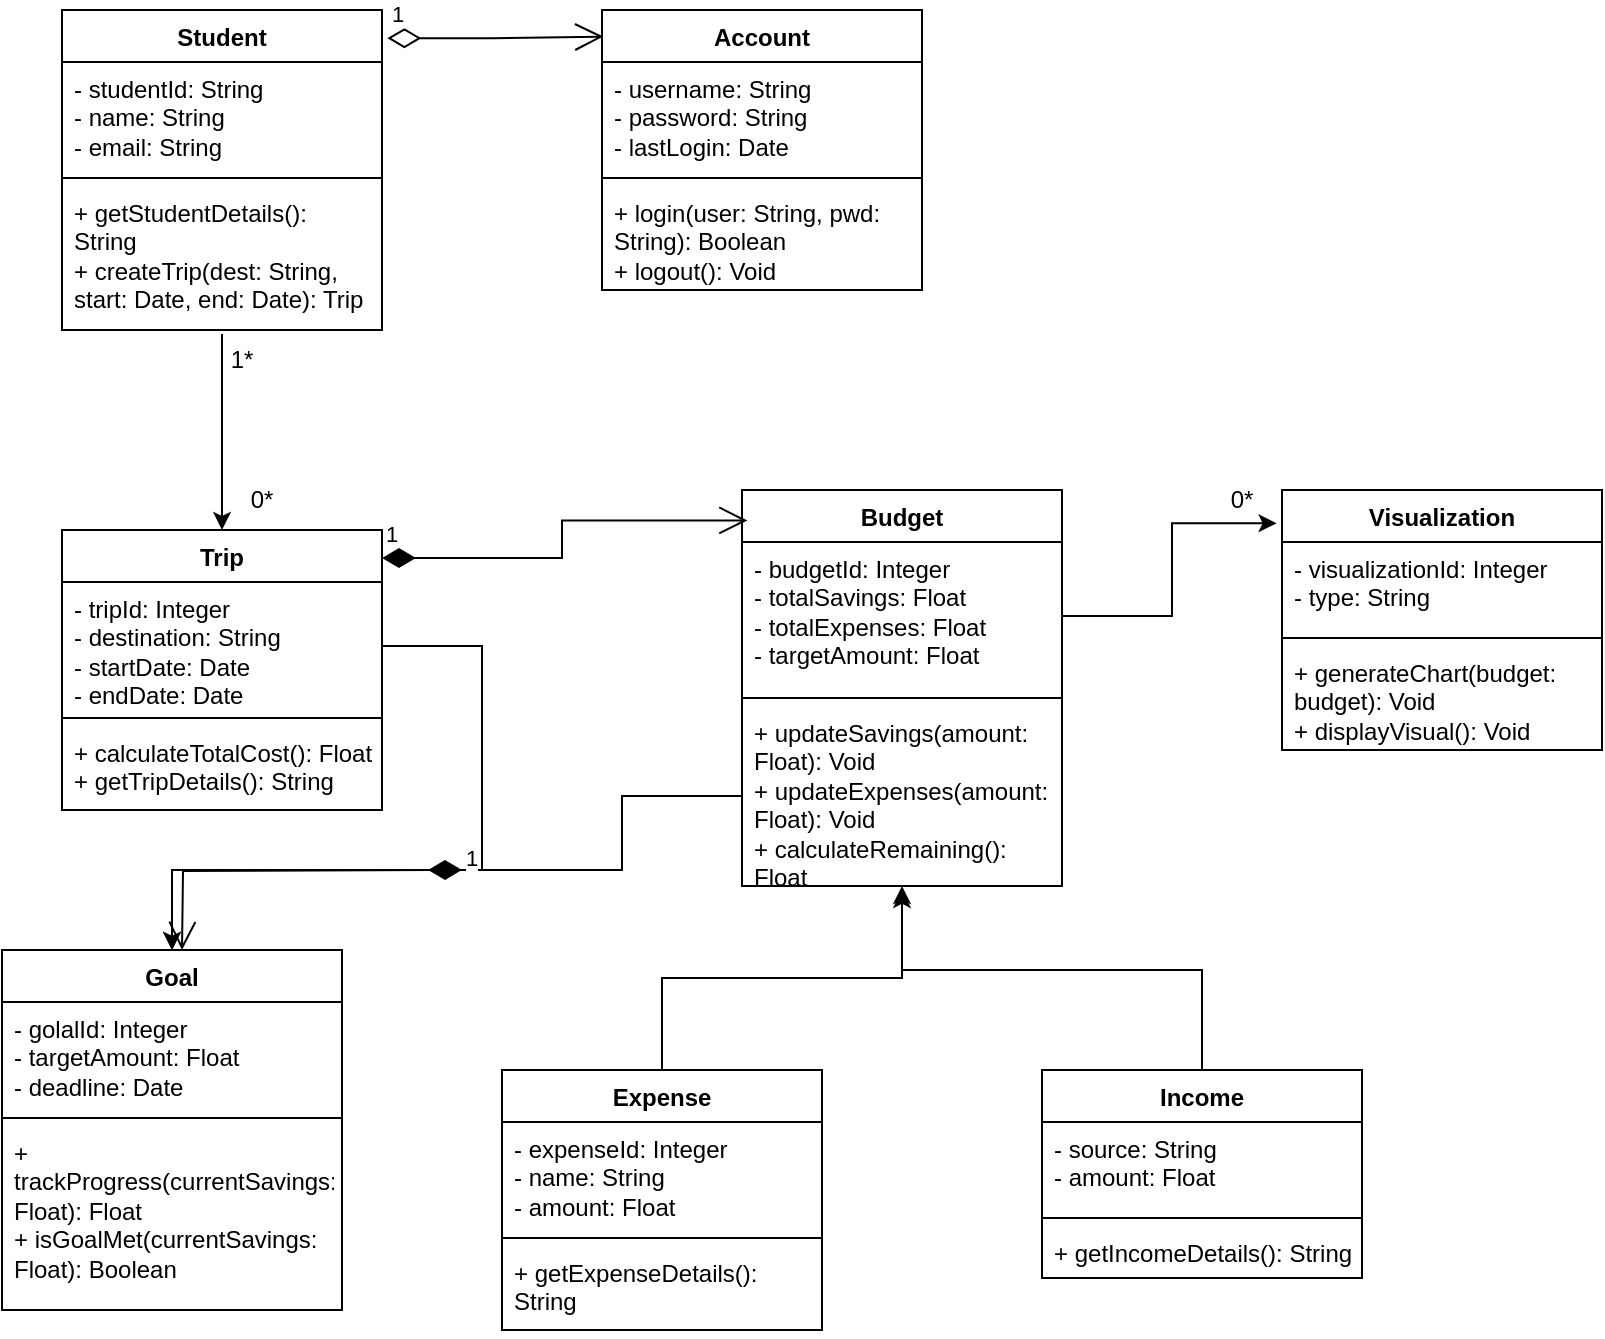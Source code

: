 <mxfile version="26.0.16">
  <diagram name="Page-1" id="pqDUbscbcTDJpQc4FVh2">
    <mxGraphModel dx="1248" dy="1692" grid="1" gridSize="10" guides="1" tooltips="1" connect="1" arrows="1" fold="1" page="1" pageScale="1" pageWidth="1700" pageHeight="1100" math="0" shadow="0">
      <root>
        <mxCell id="0" />
        <mxCell id="1" parent="0" />
        <mxCell id="7lal7NCwSUzoXwU2x8ZH-39" style="edgeStyle=orthogonalEdgeStyle;rounded=0;orthogonalLoop=1;jettySize=auto;html=1;exitX=0.5;exitY=1.028;exitDx=0;exitDy=0;entryX=0.5;entryY=0;entryDx=0;entryDy=0;exitPerimeter=0;" edge="1" parent="1" source="7lal7NCwSUzoXwU2x8ZH-4" target="7lal7NCwSUzoXwU2x8ZH-9">
          <mxGeometry relative="1" as="geometry">
            <Array as="points">
              <mxPoint x="280" y="120" />
              <mxPoint x="280" y="120" />
            </Array>
          </mxGeometry>
        </mxCell>
        <mxCell id="7lal7NCwSUzoXwU2x8ZH-1" value="Student" style="swimlane;fontStyle=1;align=center;verticalAlign=top;childLayout=stackLayout;horizontal=1;startSize=26;horizontalStack=0;resizeParent=1;resizeParentMax=0;resizeLast=0;collapsible=1;marginBottom=0;whiteSpace=wrap;html=1;" vertex="1" parent="1">
          <mxGeometry x="200" y="-70" width="160" height="160" as="geometry" />
        </mxCell>
        <mxCell id="7lal7NCwSUzoXwU2x8ZH-2" value="- studentId: String&lt;div&gt;- name: String&lt;/div&gt;&lt;div&gt;- email: String&lt;/div&gt;" style="text;strokeColor=none;fillColor=none;align=left;verticalAlign=top;spacingLeft=4;spacingRight=4;overflow=hidden;rotatable=0;points=[[0,0.5],[1,0.5]];portConstraint=eastwest;whiteSpace=wrap;html=1;" vertex="1" parent="7lal7NCwSUzoXwU2x8ZH-1">
          <mxGeometry y="26" width="160" height="54" as="geometry" />
        </mxCell>
        <mxCell id="7lal7NCwSUzoXwU2x8ZH-3" value="" style="line;strokeWidth=1;fillColor=none;align=left;verticalAlign=middle;spacingTop=-1;spacingLeft=3;spacingRight=3;rotatable=0;labelPosition=right;points=[];portConstraint=eastwest;strokeColor=inherit;" vertex="1" parent="7lal7NCwSUzoXwU2x8ZH-1">
          <mxGeometry y="80" width="160" height="8" as="geometry" />
        </mxCell>
        <mxCell id="7lal7NCwSUzoXwU2x8ZH-4" value="+ getStudentDetails(): String&lt;div&gt;+ createTrip(dest: String, start: Date, end: Date): Trip&lt;/div&gt;" style="text;strokeColor=none;fillColor=none;align=left;verticalAlign=top;spacingLeft=4;spacingRight=4;overflow=hidden;rotatable=0;points=[[0,0.5],[1,0.5]];portConstraint=eastwest;whiteSpace=wrap;html=1;" vertex="1" parent="7lal7NCwSUzoXwU2x8ZH-1">
          <mxGeometry y="88" width="160" height="72" as="geometry" />
        </mxCell>
        <mxCell id="7lal7NCwSUzoXwU2x8ZH-5" value="Account" style="swimlane;fontStyle=1;align=center;verticalAlign=top;childLayout=stackLayout;horizontal=1;startSize=26;horizontalStack=0;resizeParent=1;resizeParentMax=0;resizeLast=0;collapsible=1;marginBottom=0;whiteSpace=wrap;html=1;" vertex="1" parent="1">
          <mxGeometry x="470" y="-70" width="160" height="140" as="geometry" />
        </mxCell>
        <mxCell id="7lal7NCwSUzoXwU2x8ZH-6" value="- username: String&lt;div&gt;- password: String&lt;/div&gt;&lt;div&gt;- lastLogin: Date&lt;/div&gt;" style="text;strokeColor=none;fillColor=none;align=left;verticalAlign=top;spacingLeft=4;spacingRight=4;overflow=hidden;rotatable=0;points=[[0,0.5],[1,0.5]];portConstraint=eastwest;whiteSpace=wrap;html=1;" vertex="1" parent="7lal7NCwSUzoXwU2x8ZH-5">
          <mxGeometry y="26" width="160" height="54" as="geometry" />
        </mxCell>
        <mxCell id="7lal7NCwSUzoXwU2x8ZH-7" value="" style="line;strokeWidth=1;fillColor=none;align=left;verticalAlign=middle;spacingTop=-1;spacingLeft=3;spacingRight=3;rotatable=0;labelPosition=right;points=[];portConstraint=eastwest;strokeColor=inherit;" vertex="1" parent="7lal7NCwSUzoXwU2x8ZH-5">
          <mxGeometry y="80" width="160" height="8" as="geometry" />
        </mxCell>
        <mxCell id="7lal7NCwSUzoXwU2x8ZH-8" value="+ login(user: String, pwd: String): Boolean&lt;div&gt;+ logout(): Void&lt;/div&gt;" style="text;strokeColor=none;fillColor=none;align=left;verticalAlign=top;spacingLeft=4;spacingRight=4;overflow=hidden;rotatable=0;points=[[0,0.5],[1,0.5]];portConstraint=eastwest;whiteSpace=wrap;html=1;" vertex="1" parent="7lal7NCwSUzoXwU2x8ZH-5">
          <mxGeometry y="88" width="160" height="52" as="geometry" />
        </mxCell>
        <mxCell id="7lal7NCwSUzoXwU2x8ZH-9" value="Trip" style="swimlane;fontStyle=1;align=center;verticalAlign=top;childLayout=stackLayout;horizontal=1;startSize=26;horizontalStack=0;resizeParent=1;resizeParentMax=0;resizeLast=0;collapsible=1;marginBottom=0;whiteSpace=wrap;html=1;" vertex="1" parent="1">
          <mxGeometry x="200" y="190" width="160" height="140" as="geometry" />
        </mxCell>
        <mxCell id="7lal7NCwSUzoXwU2x8ZH-10" value="- tripId: Integer&lt;div&gt;- destination: String&lt;/div&gt;&lt;div&gt;- startDate: Date&lt;/div&gt;&lt;div&gt;- endDate: Date&lt;/div&gt;" style="text;strokeColor=none;fillColor=none;align=left;verticalAlign=top;spacingLeft=4;spacingRight=4;overflow=hidden;rotatable=0;points=[[0,0.5],[1,0.5]];portConstraint=eastwest;whiteSpace=wrap;html=1;" vertex="1" parent="7lal7NCwSUzoXwU2x8ZH-9">
          <mxGeometry y="26" width="160" height="64" as="geometry" />
        </mxCell>
        <mxCell id="7lal7NCwSUzoXwU2x8ZH-11" value="" style="line;strokeWidth=1;fillColor=none;align=left;verticalAlign=middle;spacingTop=-1;spacingLeft=3;spacingRight=3;rotatable=0;labelPosition=right;points=[];portConstraint=eastwest;strokeColor=inherit;" vertex="1" parent="7lal7NCwSUzoXwU2x8ZH-9">
          <mxGeometry y="90" width="160" height="8" as="geometry" />
        </mxCell>
        <mxCell id="7lal7NCwSUzoXwU2x8ZH-12" value="+ calculateTotalCost(): Float&lt;div&gt;+ getTripDetails(): String&lt;/div&gt;" style="text;strokeColor=none;fillColor=none;align=left;verticalAlign=top;spacingLeft=4;spacingRight=4;overflow=hidden;rotatable=0;points=[[0,0.5],[1,0.5]];portConstraint=eastwest;whiteSpace=wrap;html=1;" vertex="1" parent="7lal7NCwSUzoXwU2x8ZH-9">
          <mxGeometry y="98" width="160" height="42" as="geometry" />
        </mxCell>
        <mxCell id="7lal7NCwSUzoXwU2x8ZH-13" value="Budget" style="swimlane;fontStyle=1;align=center;verticalAlign=top;childLayout=stackLayout;horizontal=1;startSize=26;horizontalStack=0;resizeParent=1;resizeParentMax=0;resizeLast=0;collapsible=1;marginBottom=0;whiteSpace=wrap;html=1;" vertex="1" parent="1">
          <mxGeometry x="540" y="170" width="160" height="198" as="geometry" />
        </mxCell>
        <mxCell id="7lal7NCwSUzoXwU2x8ZH-14" value="- budgetId: Integer&lt;div&gt;- totalSavings: Float&lt;/div&gt;&lt;div&gt;- totalExpenses: Float&lt;/div&gt;&lt;div&gt;- targetAmount: Float&lt;/div&gt;" style="text;strokeColor=none;fillColor=none;align=left;verticalAlign=top;spacingLeft=4;spacingRight=4;overflow=hidden;rotatable=0;points=[[0,0.5],[1,0.5]];portConstraint=eastwest;whiteSpace=wrap;html=1;" vertex="1" parent="7lal7NCwSUzoXwU2x8ZH-13">
          <mxGeometry y="26" width="160" height="74" as="geometry" />
        </mxCell>
        <mxCell id="7lal7NCwSUzoXwU2x8ZH-15" value="" style="line;strokeWidth=1;fillColor=none;align=left;verticalAlign=middle;spacingTop=-1;spacingLeft=3;spacingRight=3;rotatable=0;labelPosition=right;points=[];portConstraint=eastwest;strokeColor=inherit;" vertex="1" parent="7lal7NCwSUzoXwU2x8ZH-13">
          <mxGeometry y="100" width="160" height="8" as="geometry" />
        </mxCell>
        <mxCell id="7lal7NCwSUzoXwU2x8ZH-16" value="+ updateSavings(amount: Float): Void&lt;div&gt;+ updateExpenses(amount: Float): Void&lt;/div&gt;&lt;div&gt;+ calculateRemaining(): Float&lt;/div&gt;" style="text;strokeColor=none;fillColor=none;align=left;verticalAlign=top;spacingLeft=4;spacingRight=4;overflow=hidden;rotatable=0;points=[[0,0.5],[1,0.5]];portConstraint=eastwest;whiteSpace=wrap;html=1;" vertex="1" parent="7lal7NCwSUzoXwU2x8ZH-13">
          <mxGeometry y="108" width="160" height="90" as="geometry" />
        </mxCell>
        <mxCell id="7lal7NCwSUzoXwU2x8ZH-37" style="edgeStyle=orthogonalEdgeStyle;rounded=0;orthogonalLoop=1;jettySize=auto;html=1;exitX=0.5;exitY=0;exitDx=0;exitDy=0;entryX=0.5;entryY=1;entryDx=0;entryDy=0;" edge="1" parent="1" source="7lal7NCwSUzoXwU2x8ZH-17" target="7lal7NCwSUzoXwU2x8ZH-13">
          <mxGeometry relative="1" as="geometry" />
        </mxCell>
        <mxCell id="7lal7NCwSUzoXwU2x8ZH-17" value="Expense" style="swimlane;fontStyle=1;align=center;verticalAlign=top;childLayout=stackLayout;horizontal=1;startSize=26;horizontalStack=0;resizeParent=1;resizeParentMax=0;resizeLast=0;collapsible=1;marginBottom=0;whiteSpace=wrap;html=1;" vertex="1" parent="1">
          <mxGeometry x="420" y="460" width="160" height="130" as="geometry" />
        </mxCell>
        <mxCell id="7lal7NCwSUzoXwU2x8ZH-18" value="- expenseId: Integer&lt;div&gt;- name: String&lt;/div&gt;&lt;div&gt;- amount: Float&lt;/div&gt;" style="text;strokeColor=none;fillColor=none;align=left;verticalAlign=top;spacingLeft=4;spacingRight=4;overflow=hidden;rotatable=0;points=[[0,0.5],[1,0.5]];portConstraint=eastwest;whiteSpace=wrap;html=1;" vertex="1" parent="7lal7NCwSUzoXwU2x8ZH-17">
          <mxGeometry y="26" width="160" height="54" as="geometry" />
        </mxCell>
        <mxCell id="7lal7NCwSUzoXwU2x8ZH-19" value="" style="line;strokeWidth=1;fillColor=none;align=left;verticalAlign=middle;spacingTop=-1;spacingLeft=3;spacingRight=3;rotatable=0;labelPosition=right;points=[];portConstraint=eastwest;strokeColor=inherit;" vertex="1" parent="7lal7NCwSUzoXwU2x8ZH-17">
          <mxGeometry y="80" width="160" height="8" as="geometry" />
        </mxCell>
        <mxCell id="7lal7NCwSUzoXwU2x8ZH-20" value="+ getExpenseDetails(): String" style="text;strokeColor=none;fillColor=none;align=left;verticalAlign=top;spacingLeft=4;spacingRight=4;overflow=hidden;rotatable=0;points=[[0,0.5],[1,0.5]];portConstraint=eastwest;whiteSpace=wrap;html=1;" vertex="1" parent="7lal7NCwSUzoXwU2x8ZH-17">
          <mxGeometry y="88" width="160" height="42" as="geometry" />
        </mxCell>
        <mxCell id="7lal7NCwSUzoXwU2x8ZH-38" style="edgeStyle=orthogonalEdgeStyle;rounded=0;orthogonalLoop=1;jettySize=auto;html=1;exitX=0.5;exitY=0;exitDx=0;exitDy=0;entryX=0.5;entryY=1.022;entryDx=0;entryDy=0;entryPerimeter=0;" edge="1" parent="1" source="7lal7NCwSUzoXwU2x8ZH-21" target="7lal7NCwSUzoXwU2x8ZH-16">
          <mxGeometry relative="1" as="geometry">
            <mxPoint x="560" y="390" as="targetPoint" />
            <Array as="points">
              <mxPoint x="770" y="410" />
              <mxPoint x="620" y="410" />
            </Array>
          </mxGeometry>
        </mxCell>
        <mxCell id="7lal7NCwSUzoXwU2x8ZH-21" value="Income" style="swimlane;fontStyle=1;align=center;verticalAlign=top;childLayout=stackLayout;horizontal=1;startSize=26;horizontalStack=0;resizeParent=1;resizeParentMax=0;resizeLast=0;collapsible=1;marginBottom=0;whiteSpace=wrap;html=1;" vertex="1" parent="1">
          <mxGeometry x="690" y="460" width="160" height="104" as="geometry" />
        </mxCell>
        <mxCell id="7lal7NCwSUzoXwU2x8ZH-22" value="- source: String&lt;div&gt;- amount: Float&lt;/div&gt;" style="text;strokeColor=none;fillColor=none;align=left;verticalAlign=top;spacingLeft=4;spacingRight=4;overflow=hidden;rotatable=0;points=[[0,0.5],[1,0.5]];portConstraint=eastwest;whiteSpace=wrap;html=1;" vertex="1" parent="7lal7NCwSUzoXwU2x8ZH-21">
          <mxGeometry y="26" width="160" height="44" as="geometry" />
        </mxCell>
        <mxCell id="7lal7NCwSUzoXwU2x8ZH-23" value="" style="line;strokeWidth=1;fillColor=none;align=left;verticalAlign=middle;spacingTop=-1;spacingLeft=3;spacingRight=3;rotatable=0;labelPosition=right;points=[];portConstraint=eastwest;strokeColor=inherit;" vertex="1" parent="7lal7NCwSUzoXwU2x8ZH-21">
          <mxGeometry y="70" width="160" height="8" as="geometry" />
        </mxCell>
        <mxCell id="7lal7NCwSUzoXwU2x8ZH-24" value="+ getIncomeDetails(): String" style="text;strokeColor=none;fillColor=none;align=left;verticalAlign=top;spacingLeft=4;spacingRight=4;overflow=hidden;rotatable=0;points=[[0,0.5],[1,0.5]];portConstraint=eastwest;whiteSpace=wrap;html=1;" vertex="1" parent="7lal7NCwSUzoXwU2x8ZH-21">
          <mxGeometry y="78" width="160" height="26" as="geometry" />
        </mxCell>
        <mxCell id="7lal7NCwSUzoXwU2x8ZH-25" value="Goal" style="swimlane;fontStyle=1;align=center;verticalAlign=top;childLayout=stackLayout;horizontal=1;startSize=26;horizontalStack=0;resizeParent=1;resizeParentMax=0;resizeLast=0;collapsible=1;marginBottom=0;whiteSpace=wrap;html=1;" vertex="1" parent="1">
          <mxGeometry x="170" y="400" width="170" height="180" as="geometry" />
        </mxCell>
        <mxCell id="7lal7NCwSUzoXwU2x8ZH-26" value="- golalId: Integer&lt;div&gt;- targetAmount: Float&lt;/div&gt;&lt;div&gt;- deadline: Date&lt;/div&gt;" style="text;strokeColor=none;fillColor=none;align=left;verticalAlign=top;spacingLeft=4;spacingRight=4;overflow=hidden;rotatable=0;points=[[0,0.5],[1,0.5]];portConstraint=eastwest;whiteSpace=wrap;html=1;" vertex="1" parent="7lal7NCwSUzoXwU2x8ZH-25">
          <mxGeometry y="26" width="170" height="54" as="geometry" />
        </mxCell>
        <mxCell id="7lal7NCwSUzoXwU2x8ZH-27" value="" style="line;strokeWidth=1;fillColor=none;align=left;verticalAlign=middle;spacingTop=-1;spacingLeft=3;spacingRight=3;rotatable=0;labelPosition=right;points=[];portConstraint=eastwest;strokeColor=inherit;" vertex="1" parent="7lal7NCwSUzoXwU2x8ZH-25">
          <mxGeometry y="80" width="170" height="8" as="geometry" />
        </mxCell>
        <mxCell id="7lal7NCwSUzoXwU2x8ZH-28" value="+ trackProgress(currentSavings: Float): Float&lt;div&gt;+ isGoalMet(currentSavings: Float): Boolean&lt;/div&gt;" style="text;strokeColor=none;fillColor=none;align=left;verticalAlign=top;spacingLeft=4;spacingRight=4;overflow=hidden;rotatable=0;points=[[0,0.5],[1,0.5]];portConstraint=eastwest;whiteSpace=wrap;html=1;" vertex="1" parent="7lal7NCwSUzoXwU2x8ZH-25">
          <mxGeometry y="88" width="170" height="92" as="geometry" />
        </mxCell>
        <mxCell id="7lal7NCwSUzoXwU2x8ZH-29" value="Visualization" style="swimlane;fontStyle=1;align=center;verticalAlign=top;childLayout=stackLayout;horizontal=1;startSize=26;horizontalStack=0;resizeParent=1;resizeParentMax=0;resizeLast=0;collapsible=1;marginBottom=0;whiteSpace=wrap;html=1;" vertex="1" parent="1">
          <mxGeometry x="810" y="170" width="160" height="130" as="geometry" />
        </mxCell>
        <mxCell id="7lal7NCwSUzoXwU2x8ZH-30" value="- visualizationId: Integer&lt;div&gt;- type: String&lt;/div&gt;" style="text;strokeColor=none;fillColor=none;align=left;verticalAlign=top;spacingLeft=4;spacingRight=4;overflow=hidden;rotatable=0;points=[[0,0.5],[1,0.5]];portConstraint=eastwest;whiteSpace=wrap;html=1;" vertex="1" parent="7lal7NCwSUzoXwU2x8ZH-29">
          <mxGeometry y="26" width="160" height="44" as="geometry" />
        </mxCell>
        <mxCell id="7lal7NCwSUzoXwU2x8ZH-31" value="" style="line;strokeWidth=1;fillColor=none;align=left;verticalAlign=middle;spacingTop=-1;spacingLeft=3;spacingRight=3;rotatable=0;labelPosition=right;points=[];portConstraint=eastwest;strokeColor=inherit;" vertex="1" parent="7lal7NCwSUzoXwU2x8ZH-29">
          <mxGeometry y="70" width="160" height="8" as="geometry" />
        </mxCell>
        <mxCell id="7lal7NCwSUzoXwU2x8ZH-32" value="+ generateChart(budget: budget): Void&lt;div&gt;+ displayVisual(): Void&lt;/div&gt;" style="text;strokeColor=none;fillColor=none;align=left;verticalAlign=top;spacingLeft=4;spacingRight=4;overflow=hidden;rotatable=0;points=[[0,0.5],[1,0.5]];portConstraint=eastwest;whiteSpace=wrap;html=1;" vertex="1" parent="7lal7NCwSUzoXwU2x8ZH-29">
          <mxGeometry y="78" width="160" height="52" as="geometry" />
        </mxCell>
        <mxCell id="7lal7NCwSUzoXwU2x8ZH-35" value="1" style="endArrow=open;html=1;endSize=12;startArrow=diamondThin;startSize=14;startFill=0;edgeStyle=orthogonalEdgeStyle;align=left;verticalAlign=bottom;rounded=0;exitX=1.017;exitY=0.088;exitDx=0;exitDy=0;exitPerimeter=0;entryX=0.004;entryY=0.095;entryDx=0;entryDy=0;entryPerimeter=0;" edge="1" parent="1" source="7lal7NCwSUzoXwU2x8ZH-1" target="7lal7NCwSUzoXwU2x8ZH-5">
          <mxGeometry x="-1" y="3" relative="1" as="geometry">
            <mxPoint x="640" y="-70" as="sourcePoint" />
            <mxPoint x="800" y="-70" as="targetPoint" />
          </mxGeometry>
        </mxCell>
        <mxCell id="7lal7NCwSUzoXwU2x8ZH-40" value="1*" style="text;html=1;align=center;verticalAlign=middle;whiteSpace=wrap;rounded=0;" vertex="1" parent="1">
          <mxGeometry x="260" y="90" width="60" height="30" as="geometry" />
        </mxCell>
        <mxCell id="7lal7NCwSUzoXwU2x8ZH-41" value="0*" style="text;html=1;align=center;verticalAlign=middle;whiteSpace=wrap;rounded=0;" vertex="1" parent="1">
          <mxGeometry x="270" y="160" width="60" height="30" as="geometry" />
        </mxCell>
        <mxCell id="7lal7NCwSUzoXwU2x8ZH-42" value="1" style="endArrow=open;html=1;endSize=12;startArrow=diamondThin;startSize=14;startFill=1;edgeStyle=orthogonalEdgeStyle;align=left;verticalAlign=bottom;rounded=0;exitX=1;exitY=0.1;exitDx=0;exitDy=0;exitPerimeter=0;entryX=0.017;entryY=0.077;entryDx=0;entryDy=0;entryPerimeter=0;" edge="1" parent="1" source="7lal7NCwSUzoXwU2x8ZH-9" target="7lal7NCwSUzoXwU2x8ZH-13">
          <mxGeometry x="-1" y="3" relative="1" as="geometry">
            <mxPoint x="520" y="300" as="sourcePoint" />
            <mxPoint x="680" y="300" as="targetPoint" />
          </mxGeometry>
        </mxCell>
        <mxCell id="7lal7NCwSUzoXwU2x8ZH-43" style="edgeStyle=orthogonalEdgeStyle;rounded=0;orthogonalLoop=1;jettySize=auto;html=1;exitX=1;exitY=0.5;exitDx=0;exitDy=0;entryX=-0.017;entryY=0.128;entryDx=0;entryDy=0;entryPerimeter=0;" edge="1" parent="1" source="7lal7NCwSUzoXwU2x8ZH-14" target="7lal7NCwSUzoXwU2x8ZH-29">
          <mxGeometry relative="1" as="geometry" />
        </mxCell>
        <mxCell id="7lal7NCwSUzoXwU2x8ZH-44" value="0*" style="text;html=1;align=center;verticalAlign=middle;whiteSpace=wrap;rounded=0;" vertex="1" parent="1">
          <mxGeometry x="760" y="160" width="60" height="30" as="geometry" />
        </mxCell>
        <mxCell id="7lal7NCwSUzoXwU2x8ZH-45" style="edgeStyle=orthogonalEdgeStyle;rounded=0;orthogonalLoop=1;jettySize=auto;html=1;exitX=0;exitY=0.5;exitDx=0;exitDy=0;entryX=0.5;entryY=0;entryDx=0;entryDy=0;" edge="1" parent="1" source="7lal7NCwSUzoXwU2x8ZH-16" target="7lal7NCwSUzoXwU2x8ZH-25">
          <mxGeometry relative="1" as="geometry">
            <Array as="points">
              <mxPoint x="480" y="323" />
              <mxPoint x="480" y="360" />
              <mxPoint x="255" y="360" />
            </Array>
          </mxGeometry>
        </mxCell>
        <mxCell id="7lal7NCwSUzoXwU2x8ZH-46" style="edgeStyle=orthogonalEdgeStyle;rounded=0;orthogonalLoop=1;jettySize=auto;html=1;exitX=1;exitY=0.5;exitDx=0;exitDy=0;entryX=0.5;entryY=0;entryDx=0;entryDy=0;" edge="1" parent="1" source="7lal7NCwSUzoXwU2x8ZH-10" target="7lal7NCwSUzoXwU2x8ZH-25">
          <mxGeometry relative="1" as="geometry">
            <Array as="points">
              <mxPoint x="410" y="248" />
              <mxPoint x="410" y="360" />
              <mxPoint x="255" y="360" />
            </Array>
          </mxGeometry>
        </mxCell>
        <mxCell id="7lal7NCwSUzoXwU2x8ZH-47" value="1" style="endArrow=open;html=1;endSize=12;startArrow=diamondThin;startSize=14;startFill=1;edgeStyle=orthogonalEdgeStyle;align=left;verticalAlign=bottom;rounded=0;" edge="1" parent="1">
          <mxGeometry x="-1" y="3" relative="1" as="geometry">
            <mxPoint x="400" y="360" as="sourcePoint" />
            <mxPoint x="260" y="400" as="targetPoint" />
          </mxGeometry>
        </mxCell>
      </root>
    </mxGraphModel>
  </diagram>
</mxfile>
